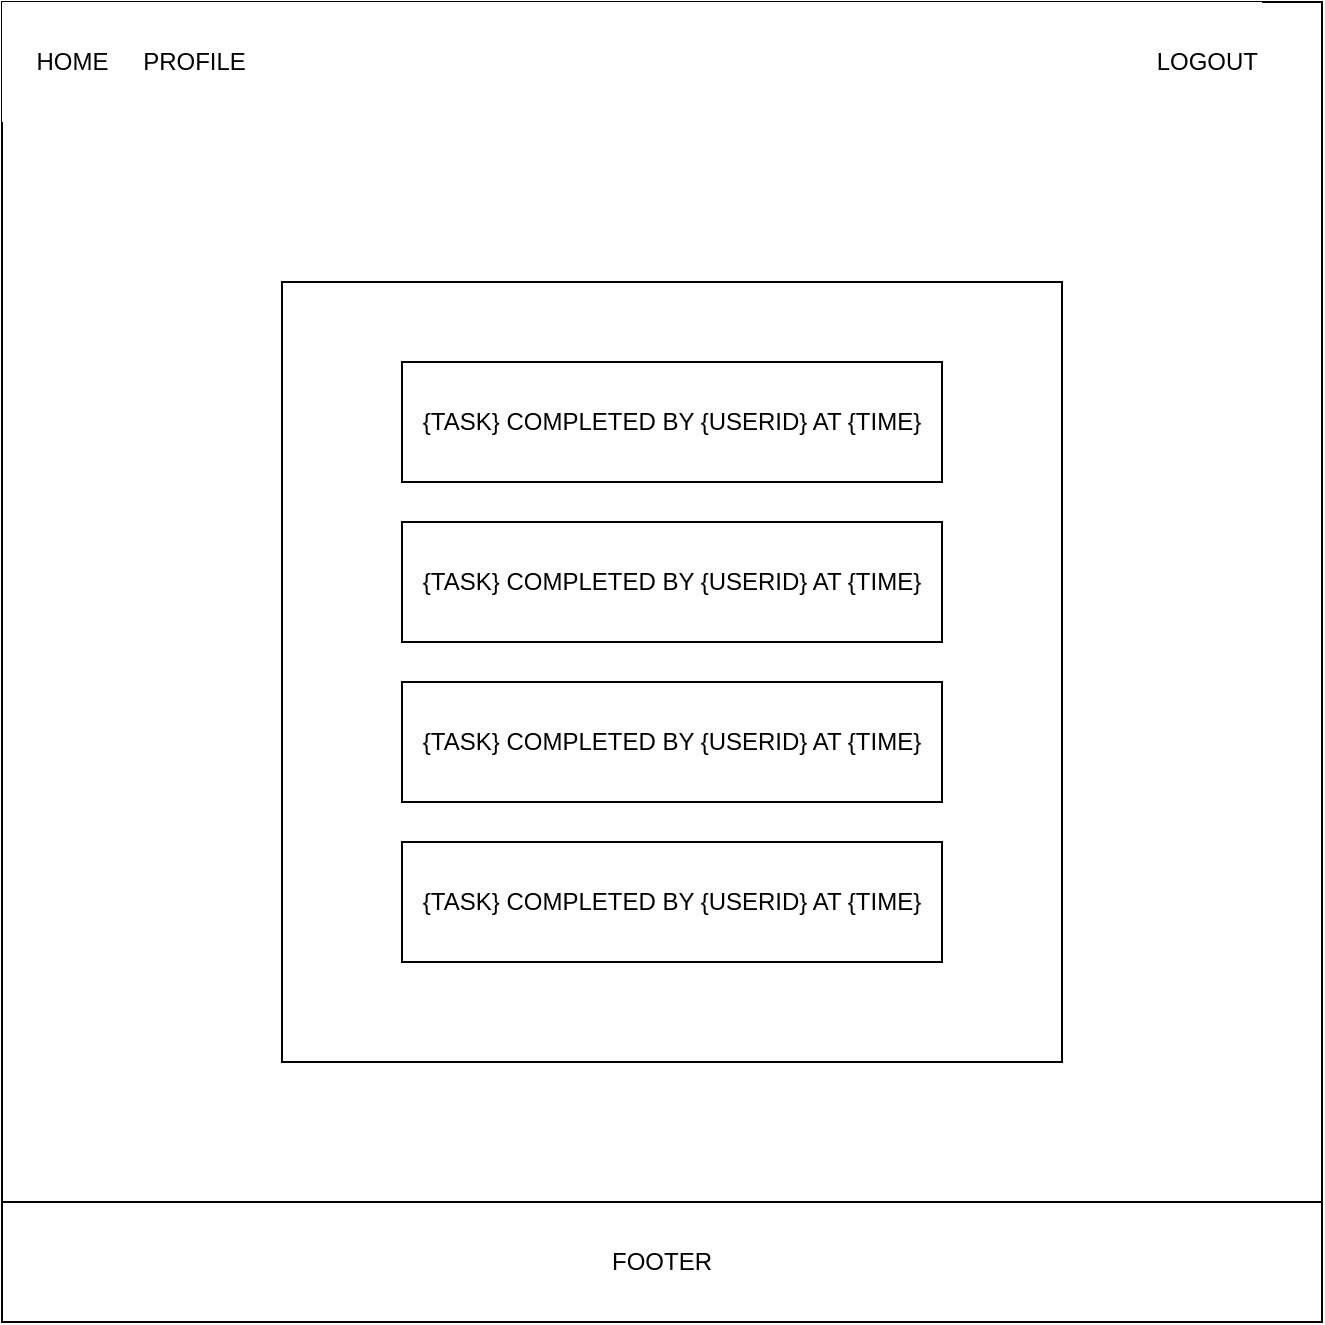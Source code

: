 <mxfile>
    <diagram id="ygFkDZHLJnuzZTnh9-o6" name="Page-1">
        <mxGraphModel dx="1130" dy="809" grid="1" gridSize="10" guides="1" tooltips="1" connect="1" arrows="1" fold="1" page="1" pageScale="1" pageWidth="850" pageHeight="1100" math="0" shadow="0">
            <root>
                <mxCell id="0"/>
                <mxCell id="1" parent="0"/>
                <mxCell id="3" value="" style="whiteSpace=wrap;html=1;aspect=fixed;" parent="1" vertex="1">
                    <mxGeometry x="90" y="120" width="660" height="660" as="geometry"/>
                </mxCell>
                <mxCell id="4" value="&lt;div style=&quot;&quot;&gt;&lt;span style=&quot;background-color: initial;&quot;&gt;HOME&lt;span style=&quot;white-space: pre;&quot;&gt;&#9;&lt;/span&gt;PROFILE&lt;span style=&quot;white-space: pre;&quot;&gt;&#9;&lt;/span&gt;&lt;span style=&quot;white-space: pre;&quot;&gt;&#9;&lt;/span&gt;&lt;span style=&quot;white-space: pre;&quot;&gt;&#9;&lt;/span&gt;&lt;span style=&quot;white-space: pre;&quot;&gt;&#9;&lt;/span&gt;&lt;span style=&quot;white-space: pre;&quot;&gt;&#9;&lt;/span&gt;&lt;span style=&quot;white-space: pre;&quot;&gt;&#9;&lt;/span&gt;&lt;span style=&quot;white-space: pre;&quot;&gt;&#9;&lt;/span&gt;&lt;span style=&quot;white-space: pre;&quot;&gt;&#9;&lt;/span&gt;&lt;span style=&quot;white-space: pre;&quot;&gt;&#9;&lt;/span&gt;&lt;span style=&quot;white-space: pre;&quot;&gt;&#9;&lt;/span&gt;&lt;span style=&quot;white-space: pre;&quot;&gt;&#9;&lt;/span&gt;&lt;span style=&quot;white-space: pre;&quot;&gt;&#9;&lt;span style=&quot;white-space: pre;&quot;&gt;&#9;&lt;/span&gt;&lt;span style=&quot;white-space: pre;&quot;&gt;&#9;&lt;/span&gt;&lt;span style=&quot;white-space: pre;&quot;&gt;&#9;&lt;/span&gt;&lt;span style=&quot;white-space: pre;&quot;&gt;&#9;&lt;/span&gt;&lt;span style=&quot;white-space: pre;&quot;&gt;&#9;&lt;/span&gt;&lt;span style=&quot;white-space: pre;&quot;&gt;&#9;&lt;/span&gt;&lt;/span&gt;&lt;/span&gt;&lt;span style=&quot;background-color: initial;&quot;&gt;LOGOUT&lt;/span&gt;&lt;/div&gt;" style="rounded=0;whiteSpace=wrap;html=1;align=right;strokeColor=none;" parent="1" vertex="1">
                    <mxGeometry x="90" y="120" width="630" height="60" as="geometry"/>
                </mxCell>
                <mxCell id="5" value="FOOTER" style="rounded=0;whiteSpace=wrap;html=1;" parent="1" vertex="1">
                    <mxGeometry x="90" y="720" width="660" height="60" as="geometry"/>
                </mxCell>
                <mxCell id="10" value="" style="whiteSpace=wrap;html=1;aspect=fixed;" parent="1" vertex="1">
                    <mxGeometry x="230" y="260" width="390" height="390" as="geometry"/>
                </mxCell>
                <mxCell id="42" value="{TASK} COMPLETED BY {USERID} AT {TIME}" style="rounded=0;whiteSpace=wrap;html=1;" vertex="1" parent="1">
                    <mxGeometry x="290" y="300" width="270" height="60" as="geometry"/>
                </mxCell>
                <mxCell id="43" value="{TASK} COMPLETED BY {USERID} AT {TIME}" style="rounded=0;whiteSpace=wrap;html=1;" vertex="1" parent="1">
                    <mxGeometry x="290" y="380" width="270" height="60" as="geometry"/>
                </mxCell>
                <mxCell id="44" value="{TASK} COMPLETED BY {USERID} AT {TIME}" style="rounded=0;whiteSpace=wrap;html=1;" vertex="1" parent="1">
                    <mxGeometry x="290" y="460" width="270" height="60" as="geometry"/>
                </mxCell>
                <mxCell id="45" value="{TASK} COMPLETED BY {USERID} AT {TIME}" style="rounded=0;whiteSpace=wrap;html=1;" vertex="1" parent="1">
                    <mxGeometry x="290" y="540" width="270" height="60" as="geometry"/>
                </mxCell>
            </root>
        </mxGraphModel>
    </diagram>
</mxfile>